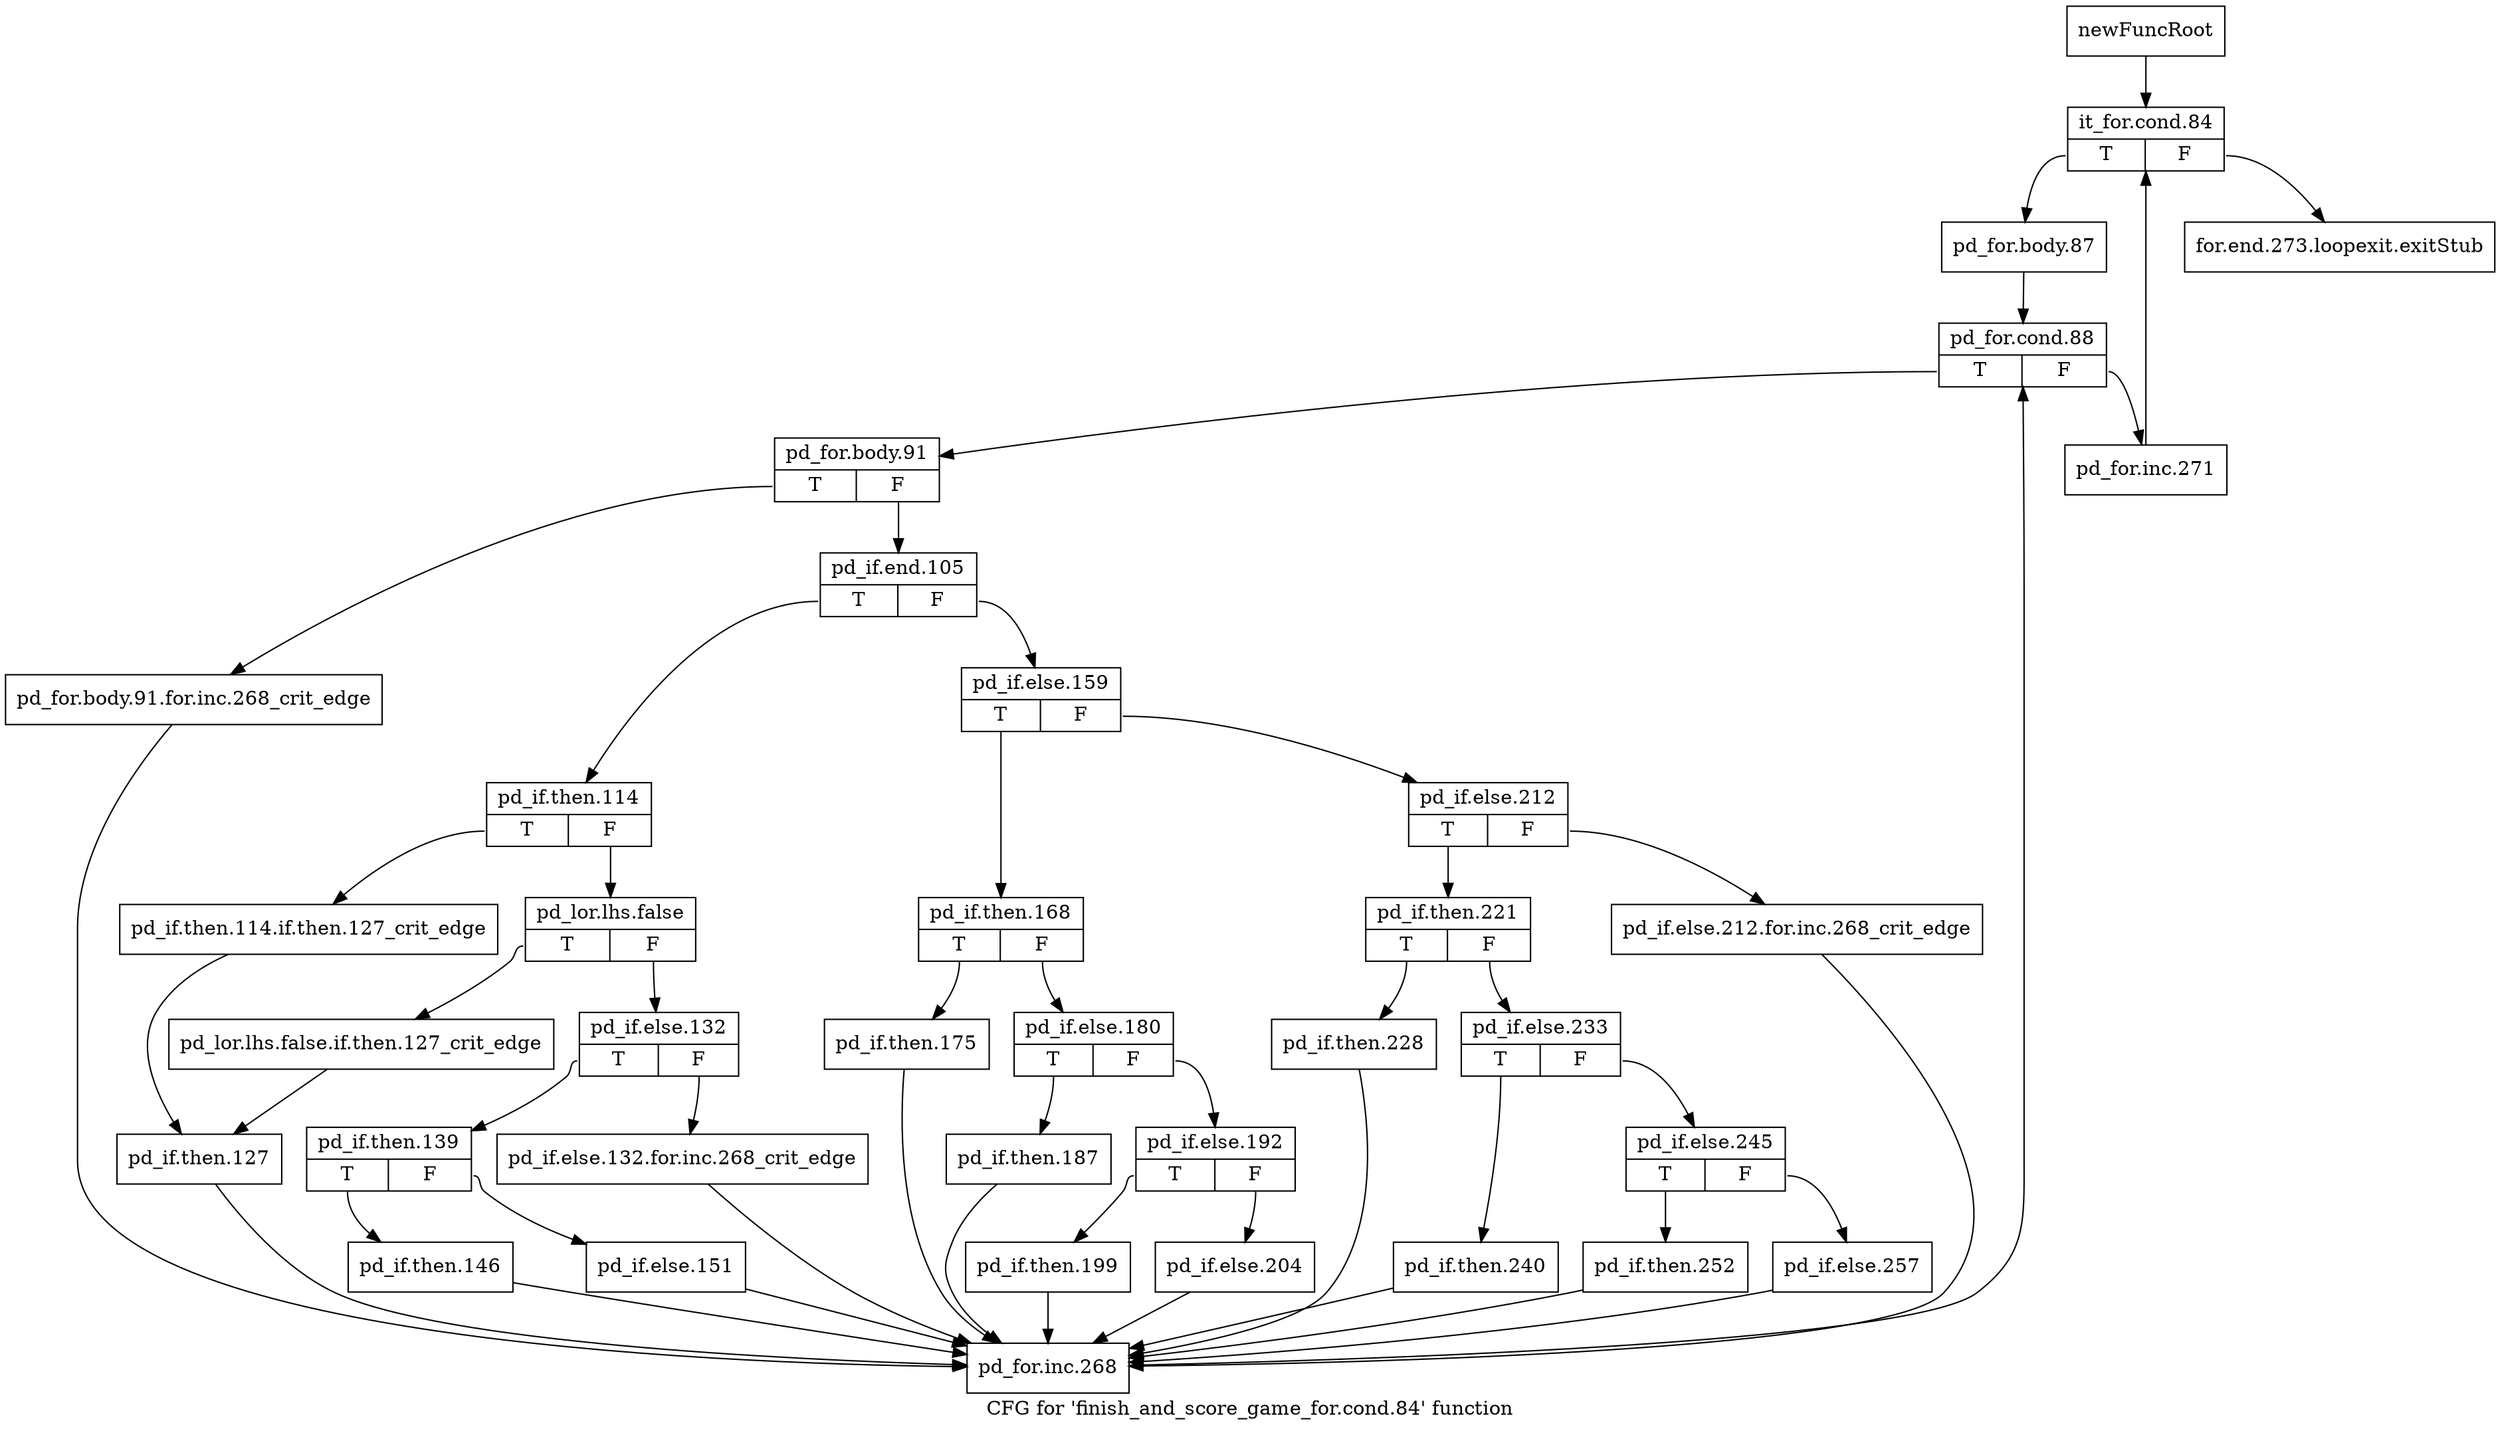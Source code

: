 digraph "CFG for 'finish_and_score_game_for.cond.84' function" {
	label="CFG for 'finish_and_score_game_for.cond.84' function";

	Node0x483c5b0 [shape=record,label="{newFuncRoot}"];
	Node0x483c5b0 -> Node0x483c650;
	Node0x483c600 [shape=record,label="{for.end.273.loopexit.exitStub}"];
	Node0x483c650 [shape=record,label="{it_for.cond.84|{<s0>T|<s1>F}}"];
	Node0x483c650:s0 -> Node0x483c6a0;
	Node0x483c650:s1 -> Node0x483c600;
	Node0x483c6a0 [shape=record,label="{pd_for.body.87}"];
	Node0x483c6a0 -> Node0x483c6f0;
	Node0x483c6f0 [shape=record,label="{pd_for.cond.88|{<s0>T|<s1>F}}"];
	Node0x483c6f0:s0 -> Node0x483c790;
	Node0x483c6f0:s1 -> Node0x483c740;
	Node0x483c740 [shape=record,label="{pd_for.inc.271}"];
	Node0x483c740 -> Node0x483c650;
	Node0x483c790 [shape=record,label="{pd_for.body.91|{<s0>T|<s1>F}}"];
	Node0x483c790:s0 -> Node0x483e0d0;
	Node0x483c790:s1 -> Node0x483c7e0;
	Node0x483c7e0 [shape=record,label="{pd_if.end.105|{<s0>T|<s1>F}}"];
	Node0x483c7e0:s0 -> Node0x483ddb0;
	Node0x483c7e0:s1 -> Node0x483c830;
	Node0x483c830 [shape=record,label="{pd_if.else.159|{<s0>T|<s1>F}}"];
	Node0x483c830:s0 -> Node0x483db80;
	Node0x483c830:s1 -> Node0x483c880;
	Node0x483c880 [shape=record,label="{pd_if.else.212|{<s0>T|<s1>F}}"];
	Node0x483c880:s0 -> Node0x483c920;
	Node0x483c880:s1 -> Node0x483c8d0;
	Node0x483c8d0 [shape=record,label="{pd_if.else.212.for.inc.268_crit_edge}"];
	Node0x483c8d0 -> Node0x483e120;
	Node0x483c920 [shape=record,label="{pd_if.then.221|{<s0>T|<s1>F}}"];
	Node0x483c920:s0 -> Node0x483db30;
	Node0x483c920:s1 -> Node0x48374f0;
	Node0x48374f0 [shape=record,label="{pd_if.else.233|{<s0>T|<s1>F}}"];
	Node0x48374f0:s0 -> Node0x483dae0;
	Node0x48374f0:s1 -> Node0x483d9f0;
	Node0x483d9f0 [shape=record,label="{pd_if.else.245|{<s0>T|<s1>F}}"];
	Node0x483d9f0:s0 -> Node0x483da90;
	Node0x483d9f0:s1 -> Node0x483da40;
	Node0x483da40 [shape=record,label="{pd_if.else.257}"];
	Node0x483da40 -> Node0x483e120;
	Node0x483da90 [shape=record,label="{pd_if.then.252}"];
	Node0x483da90 -> Node0x483e120;
	Node0x483dae0 [shape=record,label="{pd_if.then.240}"];
	Node0x483dae0 -> Node0x483e120;
	Node0x483db30 [shape=record,label="{pd_if.then.228}"];
	Node0x483db30 -> Node0x483e120;
	Node0x483db80 [shape=record,label="{pd_if.then.168|{<s0>T|<s1>F}}"];
	Node0x483db80:s0 -> Node0x483dd60;
	Node0x483db80:s1 -> Node0x483dbd0;
	Node0x483dbd0 [shape=record,label="{pd_if.else.180|{<s0>T|<s1>F}}"];
	Node0x483dbd0:s0 -> Node0x483dd10;
	Node0x483dbd0:s1 -> Node0x483dc20;
	Node0x483dc20 [shape=record,label="{pd_if.else.192|{<s0>T|<s1>F}}"];
	Node0x483dc20:s0 -> Node0x483dcc0;
	Node0x483dc20:s1 -> Node0x483dc70;
	Node0x483dc70 [shape=record,label="{pd_if.else.204}"];
	Node0x483dc70 -> Node0x483e120;
	Node0x483dcc0 [shape=record,label="{pd_if.then.199}"];
	Node0x483dcc0 -> Node0x483e120;
	Node0x483dd10 [shape=record,label="{pd_if.then.187}"];
	Node0x483dd10 -> Node0x483e120;
	Node0x483dd60 [shape=record,label="{pd_if.then.175}"];
	Node0x483dd60 -> Node0x483e120;
	Node0x483ddb0 [shape=record,label="{pd_if.then.114|{<s0>T|<s1>F}}"];
	Node0x483ddb0:s0 -> Node0x483e030;
	Node0x483ddb0:s1 -> Node0x483de00;
	Node0x483de00 [shape=record,label="{pd_lor.lhs.false|{<s0>T|<s1>F}}"];
	Node0x483de00:s0 -> Node0x483dfe0;
	Node0x483de00:s1 -> Node0x483de50;
	Node0x483de50 [shape=record,label="{pd_if.else.132|{<s0>T|<s1>F}}"];
	Node0x483de50:s0 -> Node0x483def0;
	Node0x483de50:s1 -> Node0x483dea0;
	Node0x483dea0 [shape=record,label="{pd_if.else.132.for.inc.268_crit_edge}"];
	Node0x483dea0 -> Node0x483e120;
	Node0x483def0 [shape=record,label="{pd_if.then.139|{<s0>T|<s1>F}}"];
	Node0x483def0:s0 -> Node0x483df90;
	Node0x483def0:s1 -> Node0x483df40;
	Node0x483df40 [shape=record,label="{pd_if.else.151}"];
	Node0x483df40 -> Node0x483e120;
	Node0x483df90 [shape=record,label="{pd_if.then.146}"];
	Node0x483df90 -> Node0x483e120;
	Node0x483dfe0 [shape=record,label="{pd_lor.lhs.false.if.then.127_crit_edge}"];
	Node0x483dfe0 -> Node0x483e080;
	Node0x483e030 [shape=record,label="{pd_if.then.114.if.then.127_crit_edge}"];
	Node0x483e030 -> Node0x483e080;
	Node0x483e080 [shape=record,label="{pd_if.then.127}"];
	Node0x483e080 -> Node0x483e120;
	Node0x483e0d0 [shape=record,label="{pd_for.body.91.for.inc.268_crit_edge}"];
	Node0x483e0d0 -> Node0x483e120;
	Node0x483e120 [shape=record,label="{pd_for.inc.268}"];
	Node0x483e120 -> Node0x483c6f0;
}

